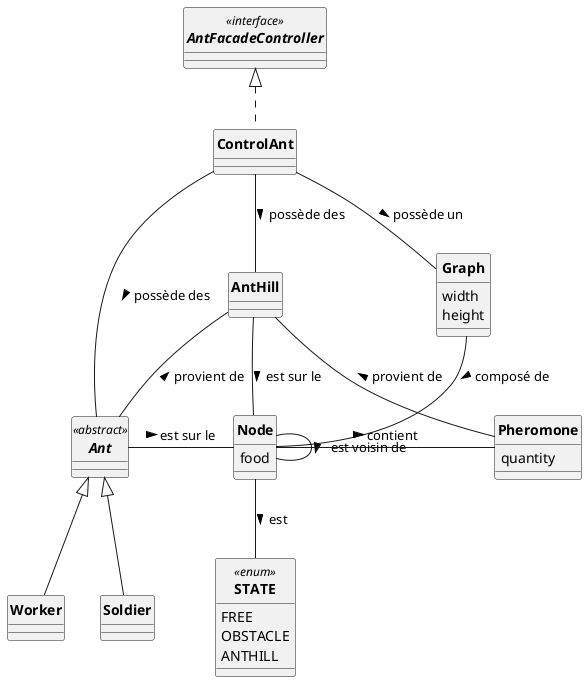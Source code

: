 @startuml
'https://plantuml.com/sequence-diagram
skinparam style strictuml
skinparam classAttributeIconSize 0
skinparam circledCharacterRadius 0
skinparam circledCharacterFontSize 0
skinparam classFontStyle Bold
'autonumber


interface AntFacadeController<<interface>>{

}

enum STATE <<enum>> {
    FREE
    OBSTACLE
    ANTHILL
}


class Graph {
     width
     height
}
class Node{
    food
}



abstract Ant <<abstract>>{

}

class AntHill {

}

class Soldier extends Ant{

}

class Worker extends Ant{
}


class ControlAnt implements AntFacadeController{
}

class Pheromone{
    quantity
}

Node - Node : est voisin de >
ControlAnt -- Graph : possède un >
ControlAnt --- Ant : possède des >
ControlAnt -- AntHill : possède des >
Graph -- Node : composé de >
Ant  - Node : est sur le >
Node --  STATE : est >
Node - Pheromone : contient >
Node - AntHill : est sur le <

Ant -u- AntHill : provient de >
Pheromone - AntHill : provient de >


@enduml